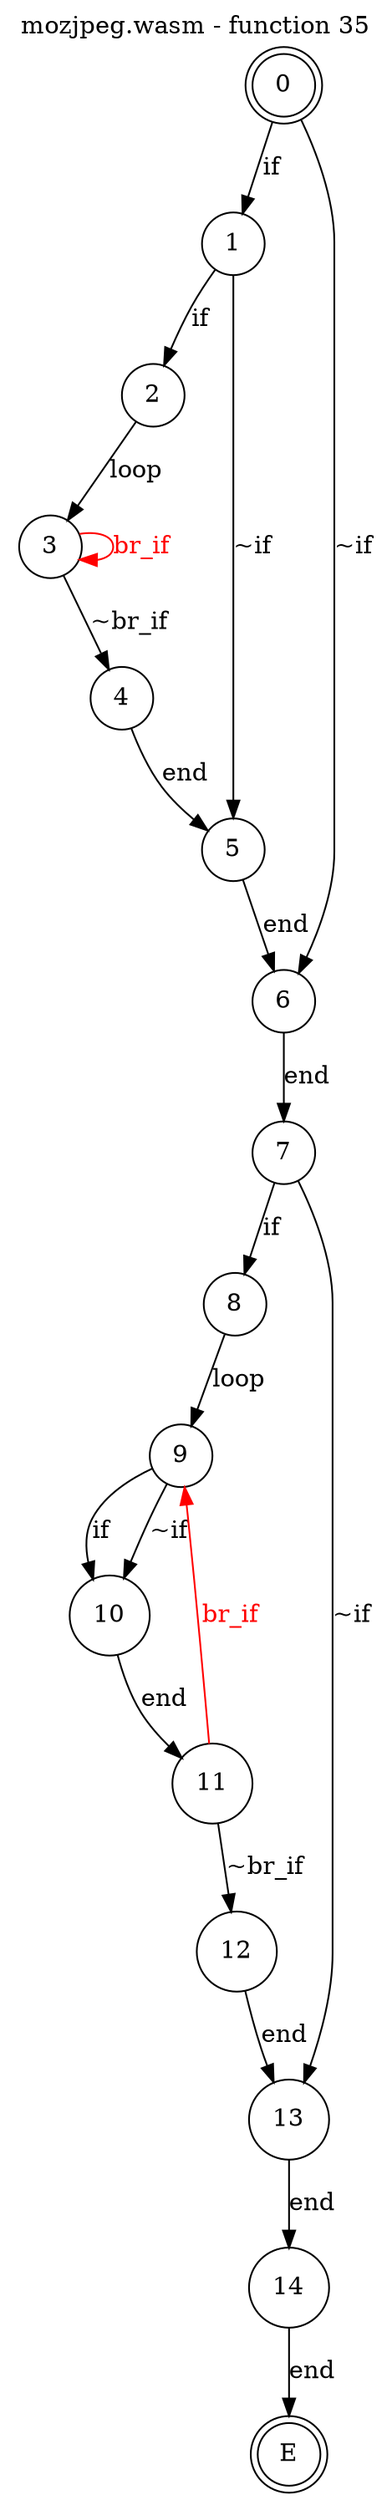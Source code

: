 digraph finite_state_machine {
    label = "mozjpeg.wasm - function 35"
    labelloc =  t
    labelfontsize = 16
    labelfontcolor = black
    labelfontname = "Helvetica"
    node [shape = doublecircle]; 0 E ;
    node [shape = circle];
    0 -> 1[label="if"];
    0 -> 6[label="~if"];
    1 -> 2[label="if"];
    1 -> 5[label="~if"];
    2 -> 3[label="loop"];
    3 -> 4[label="~br_if"];
    3 -> 3[color="red" fontcolor="red" label="br_if"];
    4 -> 5[label="end"];
    5 -> 6[label="end"];
    6 -> 7[label="end"];
    7 -> 8[label="if"];
    7 -> 13[label="~if"];
    8 -> 9[label="loop"];
    9 -> 10[label="if"];
    9 -> 10[label="~if"];
    10 -> 11[label="end"];
    11 -> 12[label="~br_if"];
    11 -> 9[color="red" fontcolor="red" label="br_if"];
    12 -> 13[label="end"];
    13 -> 14[label="end"];
    14 -> E[label="end"];
}
